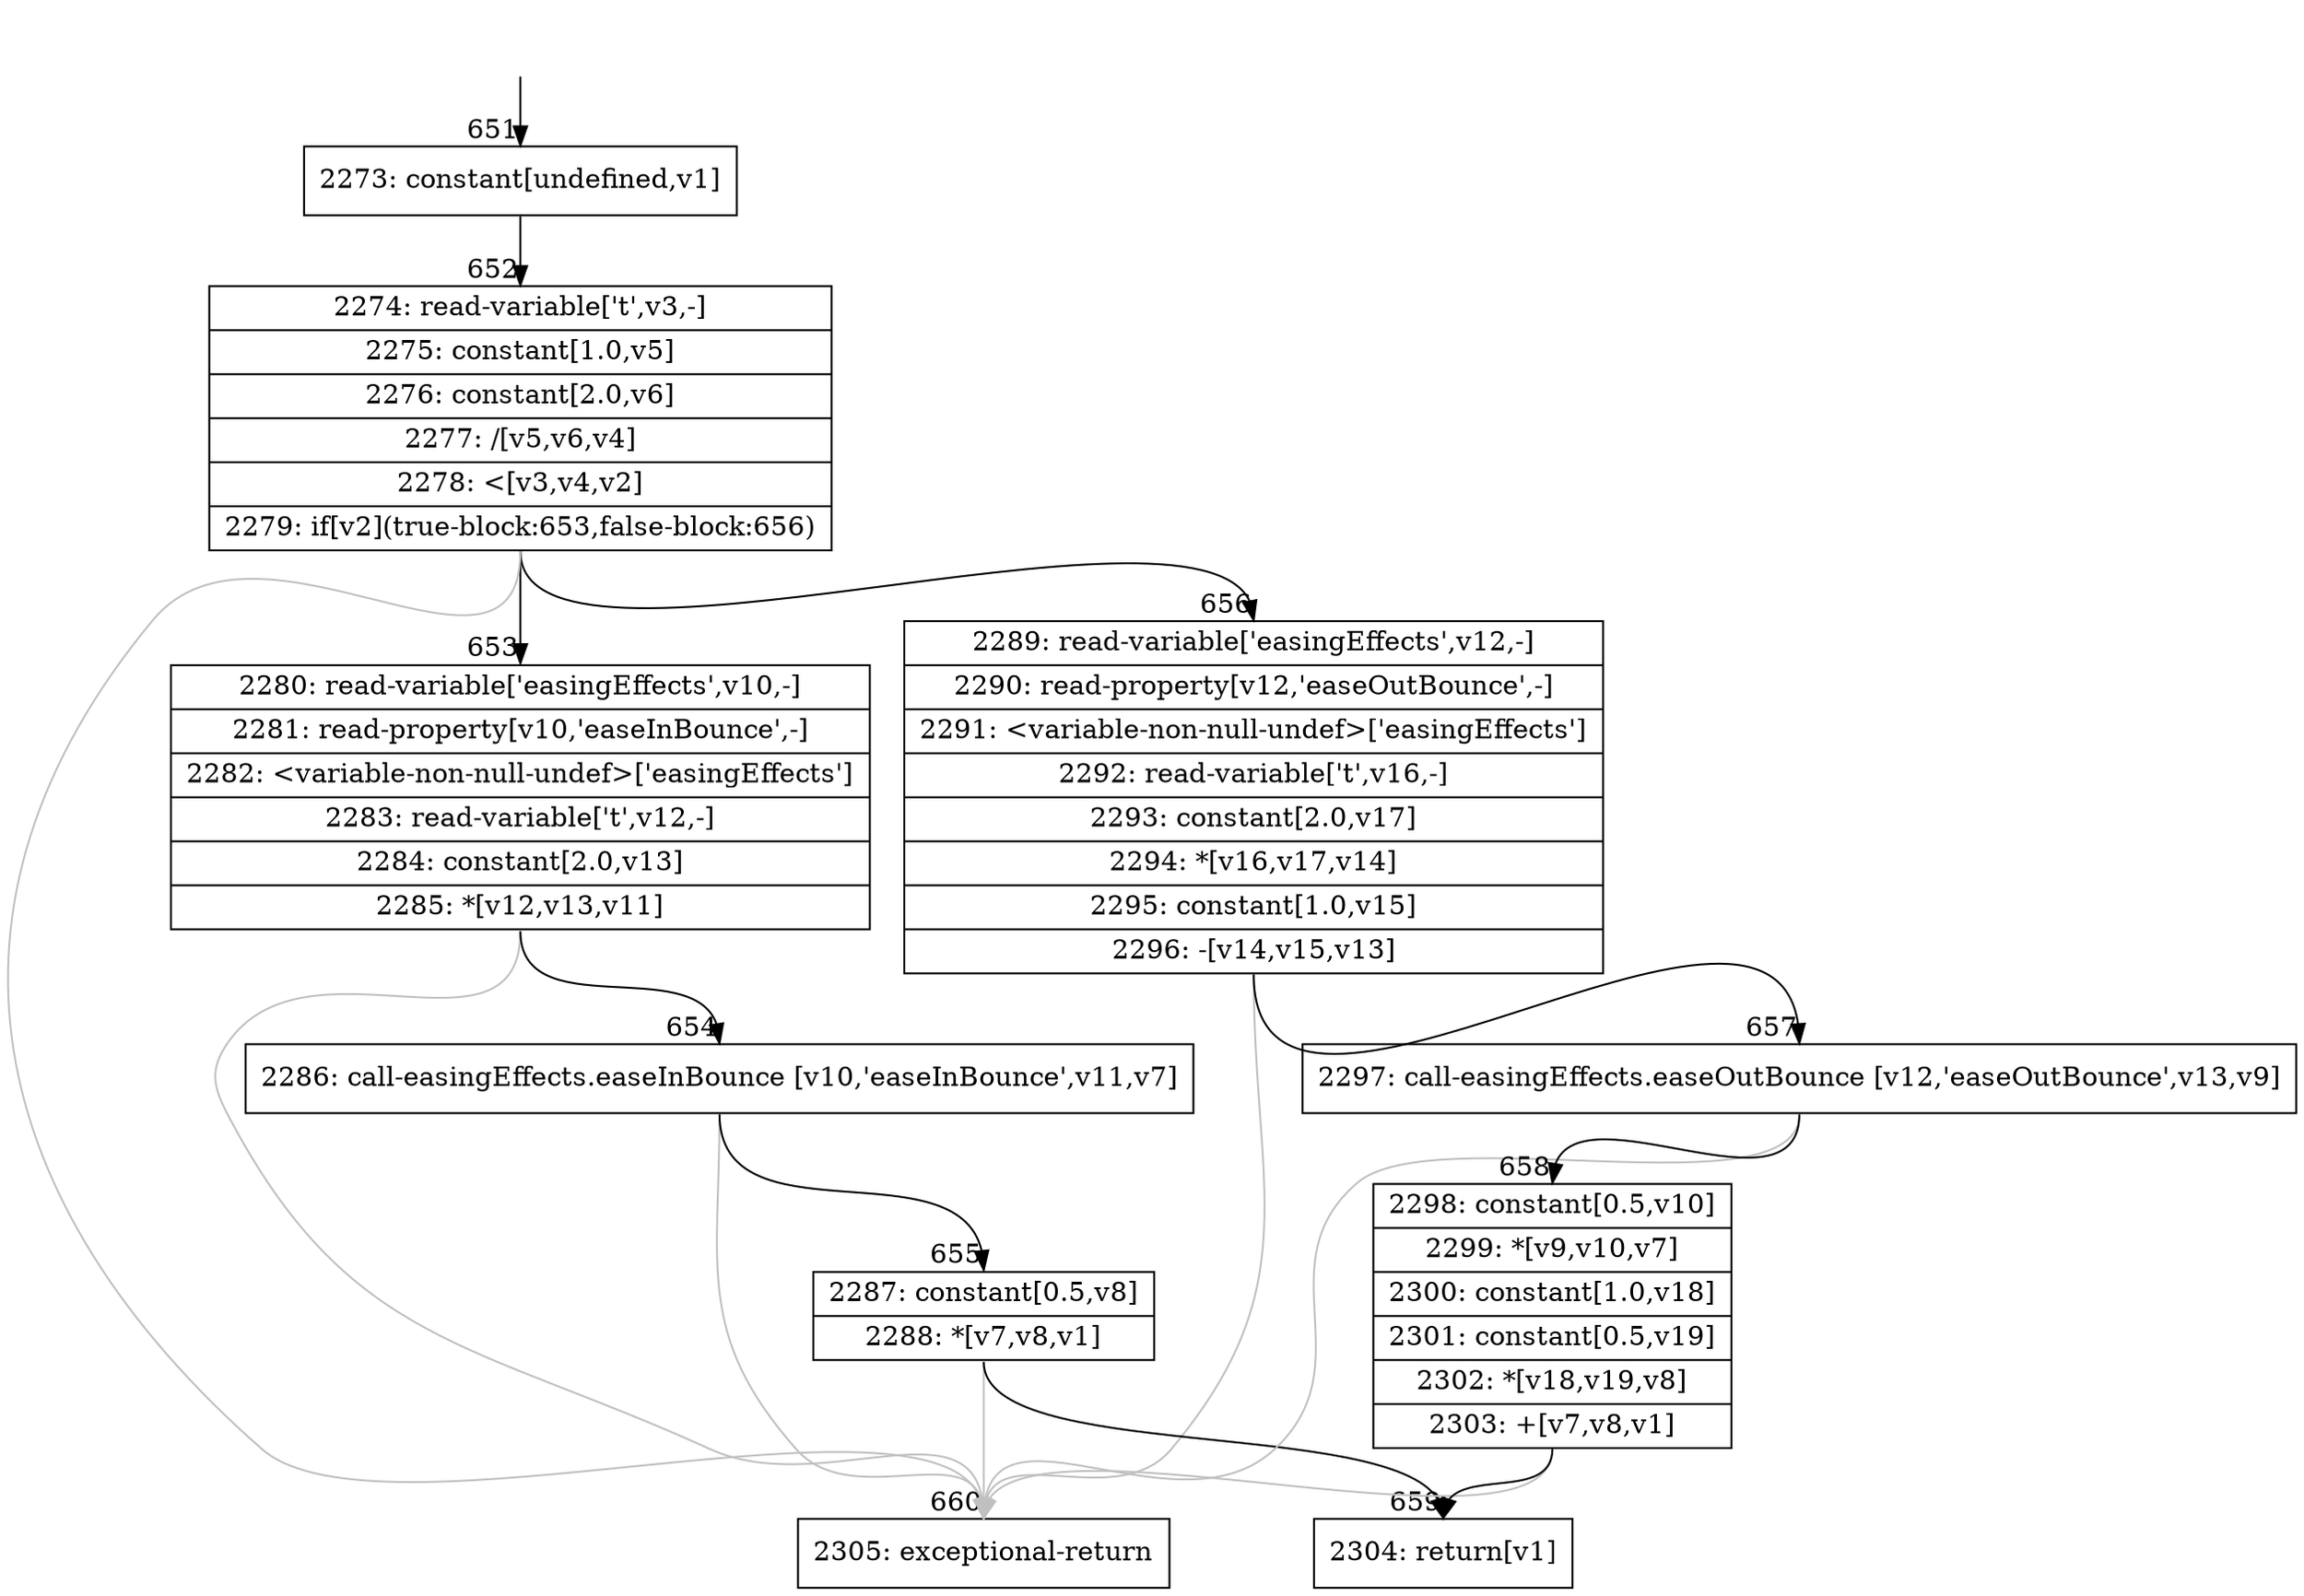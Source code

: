 digraph {
rankdir="TD"
BB_entry70[shape=none,label=""];
BB_entry70 -> BB651 [tailport=s, headport=n, headlabel="    651"]
BB651 [shape=record label="{2273: constant[undefined,v1]}" ] 
BB651 -> BB652 [tailport=s, headport=n, headlabel="      652"]
BB652 [shape=record label="{2274: read-variable['t',v3,-]|2275: constant[1.0,v5]|2276: constant[2.0,v6]|2277: /[v5,v6,v4]|2278: \<[v3,v4,v2]|2279: if[v2](true-block:653,false-block:656)}" ] 
BB652 -> BB653 [tailport=s, headport=n, headlabel="      653"]
BB652 -> BB656 [tailport=s, headport=n, headlabel="      656"]
BB652 -> BB660 [tailport=s, headport=n, color=gray, headlabel="      660"]
BB653 [shape=record label="{2280: read-variable['easingEffects',v10,-]|2281: read-property[v10,'easeInBounce',-]|2282: \<variable-non-null-undef\>['easingEffects']|2283: read-variable['t',v12,-]|2284: constant[2.0,v13]|2285: *[v12,v13,v11]}" ] 
BB653 -> BB654 [tailport=s, headport=n, headlabel="      654"]
BB653 -> BB660 [tailport=s, headport=n, color=gray]
BB654 [shape=record label="{2286: call-easingEffects.easeInBounce [v10,'easeInBounce',v11,v7]}" ] 
BB654 -> BB655 [tailport=s, headport=n, headlabel="      655"]
BB654 -> BB660 [tailport=s, headport=n, color=gray]
BB655 [shape=record label="{2287: constant[0.5,v8]|2288: *[v7,v8,v1]}" ] 
BB655 -> BB659 [tailport=s, headport=n, headlabel="      659"]
BB655 -> BB660 [tailport=s, headport=n, color=gray]
BB656 [shape=record label="{2289: read-variable['easingEffects',v12,-]|2290: read-property[v12,'easeOutBounce',-]|2291: \<variable-non-null-undef\>['easingEffects']|2292: read-variable['t',v16,-]|2293: constant[2.0,v17]|2294: *[v16,v17,v14]|2295: constant[1.0,v15]|2296: -[v14,v15,v13]}" ] 
BB656 -> BB657 [tailport=s, headport=n, headlabel="      657"]
BB656 -> BB660 [tailport=s, headport=n, color=gray]
BB657 [shape=record label="{2297: call-easingEffects.easeOutBounce [v12,'easeOutBounce',v13,v9]}" ] 
BB657 -> BB658 [tailport=s, headport=n, headlabel="      658"]
BB657 -> BB660 [tailport=s, headport=n, color=gray]
BB658 [shape=record label="{2298: constant[0.5,v10]|2299: *[v9,v10,v7]|2300: constant[1.0,v18]|2301: constant[0.5,v19]|2302: *[v18,v19,v8]|2303: +[v7,v8,v1]}" ] 
BB658 -> BB659 [tailport=s, headport=n]
BB658 -> BB660 [tailport=s, headport=n, color=gray]
BB659 [shape=record label="{2304: return[v1]}" ] 
BB660 [shape=record label="{2305: exceptional-return}" ] 
//#$~ 663
}
